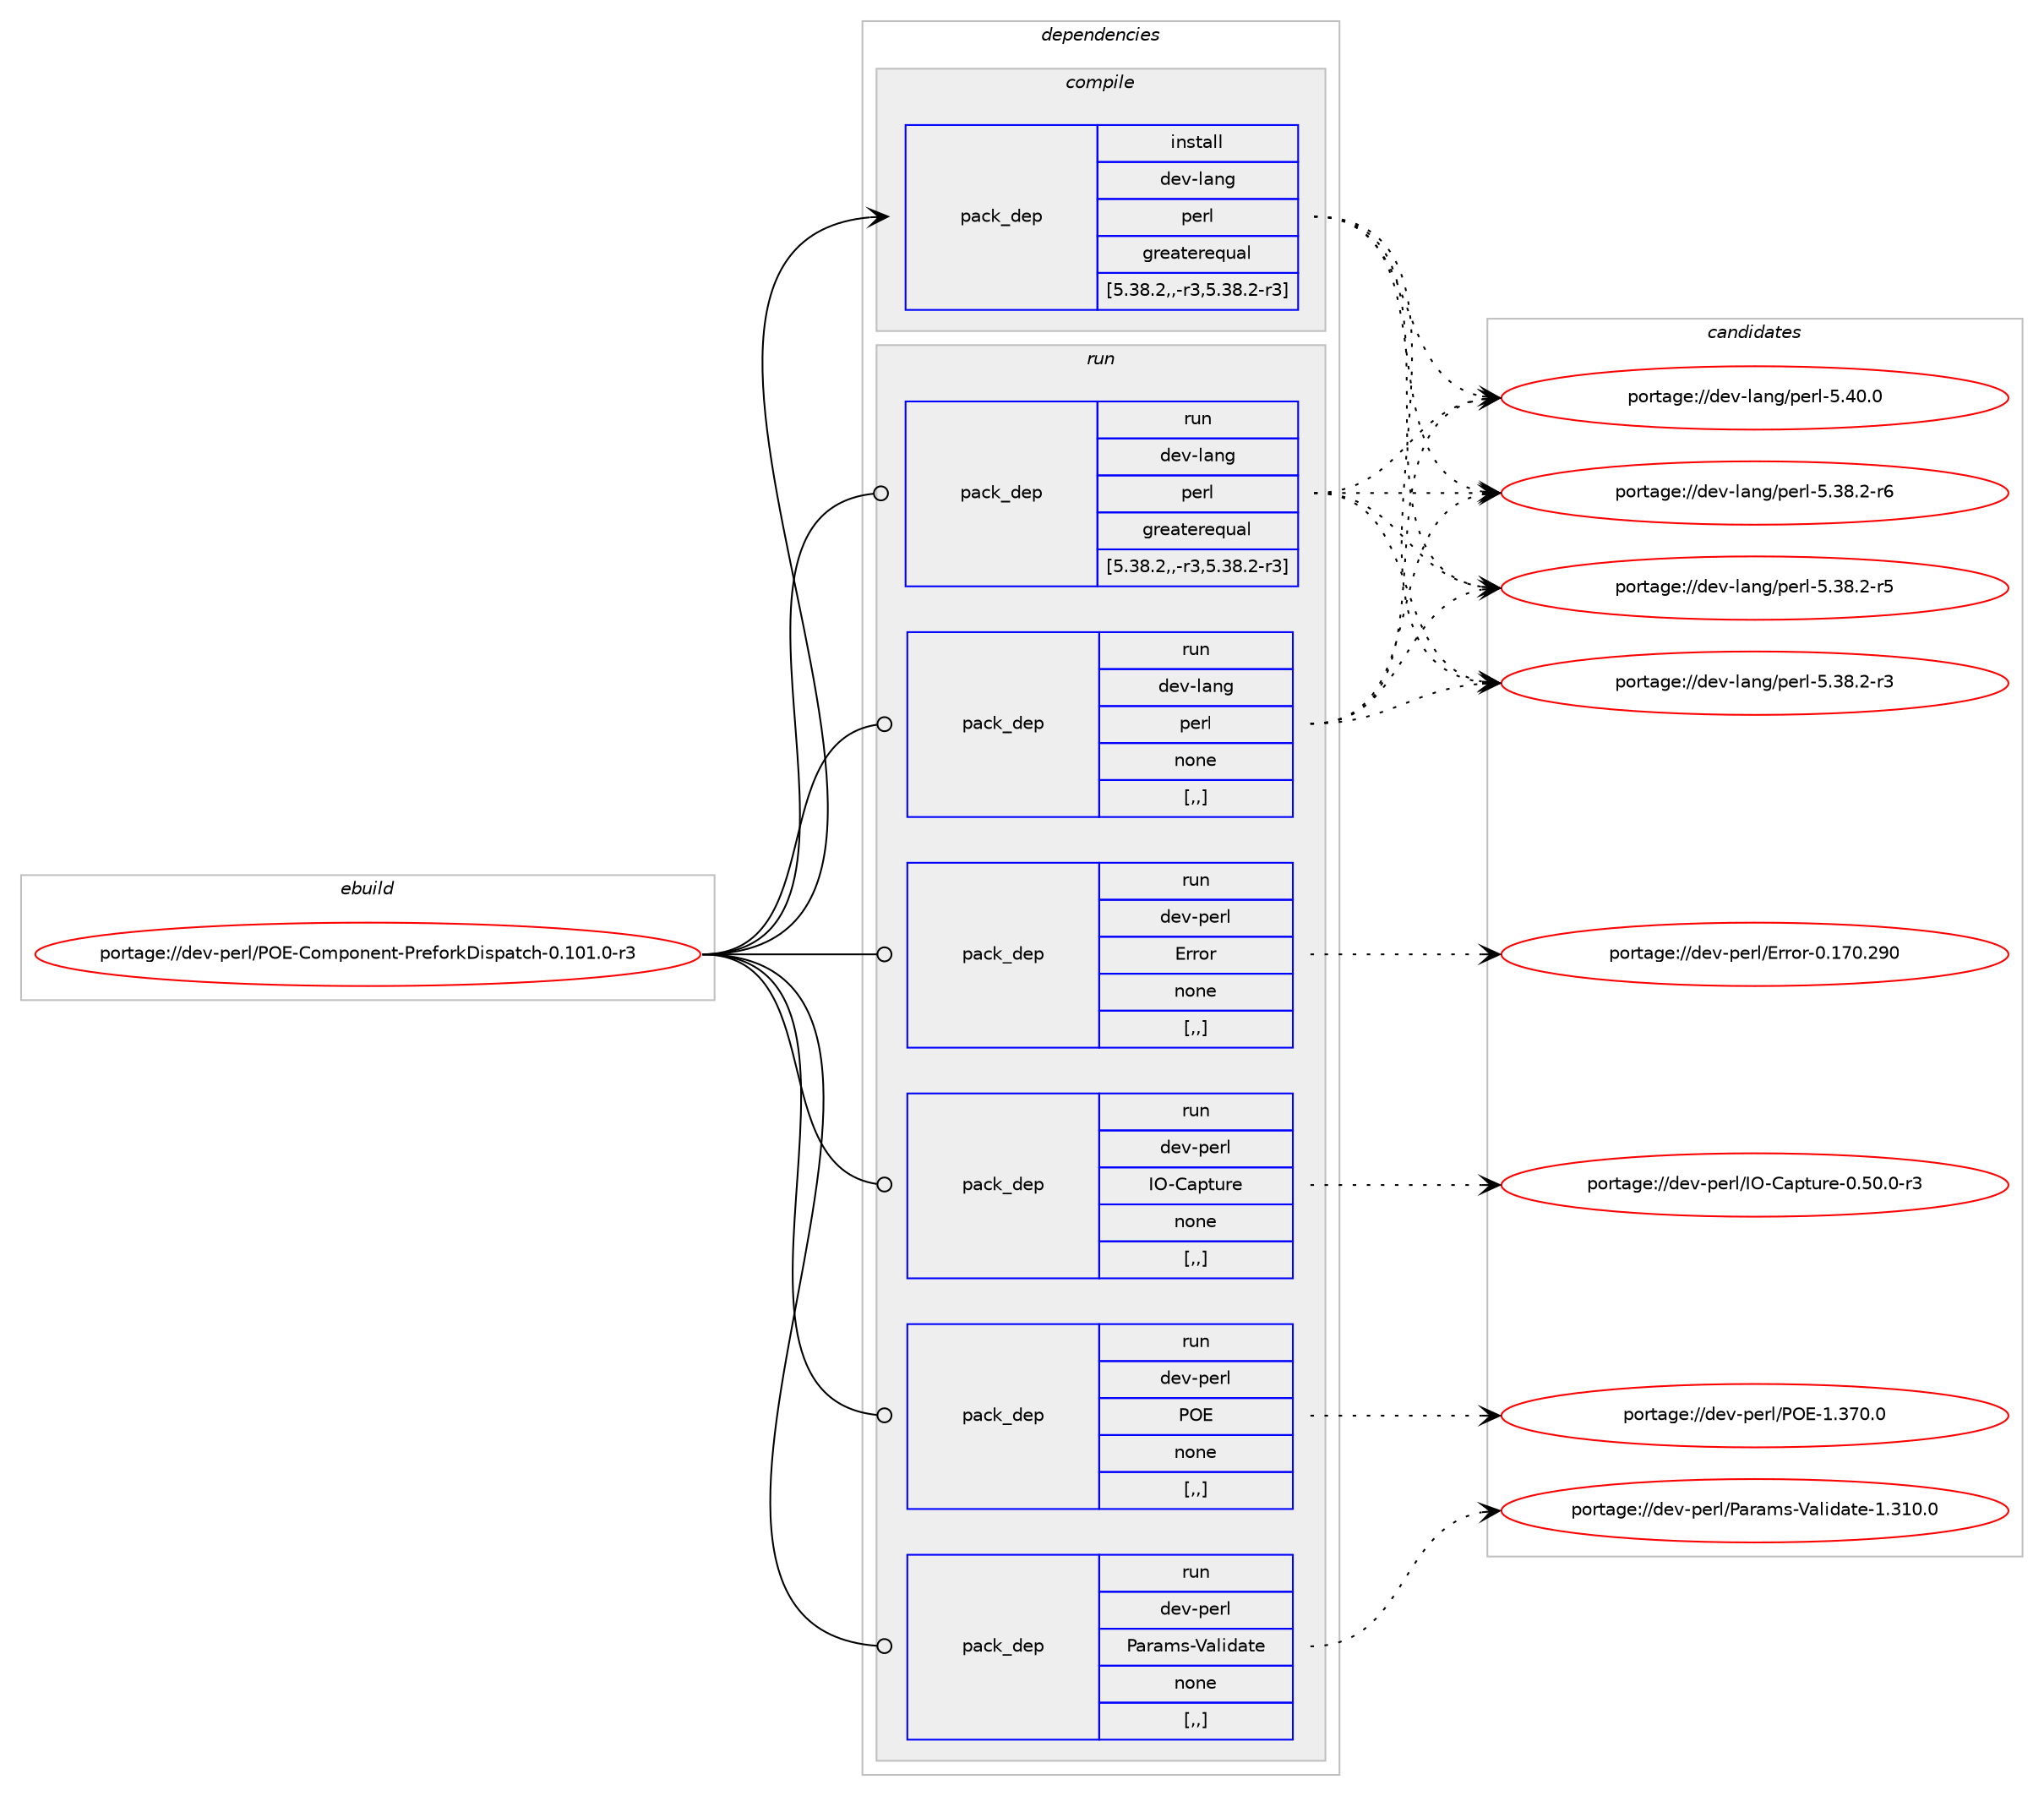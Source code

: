 digraph prolog {

# *************
# Graph options
# *************

newrank=true;
concentrate=true;
compound=true;
graph [rankdir=LR,fontname=Helvetica,fontsize=10,ranksep=1.5];#, ranksep=2.5, nodesep=0.2];
edge  [arrowhead=vee];
node  [fontname=Helvetica,fontsize=10];

# **********
# The ebuild
# **********

subgraph cluster_leftcol {
color=gray;
label=<<i>ebuild</i>>;
id [label="portage://dev-perl/POE-Component-PreforkDispatch-0.101.0-r3", color=red, width=4, href="../dev-perl/POE-Component-PreforkDispatch-0.101.0-r3.svg"];
}

# ****************
# The dependencies
# ****************

subgraph cluster_midcol {
color=gray;
label=<<i>dependencies</i>>;
subgraph cluster_compile {
fillcolor="#eeeeee";
style=filled;
label=<<i>compile</i>>;
subgraph pack464431 {
dependency629509 [label=<<TABLE BORDER="0" CELLBORDER="1" CELLSPACING="0" CELLPADDING="4" WIDTH="220"><TR><TD ROWSPAN="6" CELLPADDING="30">pack_dep</TD></TR><TR><TD WIDTH="110">install</TD></TR><TR><TD>dev-lang</TD></TR><TR><TD>perl</TD></TR><TR><TD>greaterequal</TD></TR><TR><TD>[5.38.2,,-r3,5.38.2-r3]</TD></TR></TABLE>>, shape=none, color=blue];
}
id:e -> dependency629509:w [weight=20,style="solid",arrowhead="vee"];
}
subgraph cluster_compileandrun {
fillcolor="#eeeeee";
style=filled;
label=<<i>compile and run</i>>;
}
subgraph cluster_run {
fillcolor="#eeeeee";
style=filled;
label=<<i>run</i>>;
subgraph pack464432 {
dependency629510 [label=<<TABLE BORDER="0" CELLBORDER="1" CELLSPACING="0" CELLPADDING="4" WIDTH="220"><TR><TD ROWSPAN="6" CELLPADDING="30">pack_dep</TD></TR><TR><TD WIDTH="110">run</TD></TR><TR><TD>dev-lang</TD></TR><TR><TD>perl</TD></TR><TR><TD>greaterequal</TD></TR><TR><TD>[5.38.2,,-r3,5.38.2-r3]</TD></TR></TABLE>>, shape=none, color=blue];
}
id:e -> dependency629510:w [weight=20,style="solid",arrowhead="odot"];
subgraph pack464433 {
dependency629511 [label=<<TABLE BORDER="0" CELLBORDER="1" CELLSPACING="0" CELLPADDING="4" WIDTH="220"><TR><TD ROWSPAN="6" CELLPADDING="30">pack_dep</TD></TR><TR><TD WIDTH="110">run</TD></TR><TR><TD>dev-lang</TD></TR><TR><TD>perl</TD></TR><TR><TD>none</TD></TR><TR><TD>[,,]</TD></TR></TABLE>>, shape=none, color=blue];
}
id:e -> dependency629511:w [weight=20,style="solid",arrowhead="odot"];
subgraph pack464434 {
dependency629512 [label=<<TABLE BORDER="0" CELLBORDER="1" CELLSPACING="0" CELLPADDING="4" WIDTH="220"><TR><TD ROWSPAN="6" CELLPADDING="30">pack_dep</TD></TR><TR><TD WIDTH="110">run</TD></TR><TR><TD>dev-perl</TD></TR><TR><TD>Error</TD></TR><TR><TD>none</TD></TR><TR><TD>[,,]</TD></TR></TABLE>>, shape=none, color=blue];
}
id:e -> dependency629512:w [weight=20,style="solid",arrowhead="odot"];
subgraph pack464435 {
dependency629513 [label=<<TABLE BORDER="0" CELLBORDER="1" CELLSPACING="0" CELLPADDING="4" WIDTH="220"><TR><TD ROWSPAN="6" CELLPADDING="30">pack_dep</TD></TR><TR><TD WIDTH="110">run</TD></TR><TR><TD>dev-perl</TD></TR><TR><TD>IO-Capture</TD></TR><TR><TD>none</TD></TR><TR><TD>[,,]</TD></TR></TABLE>>, shape=none, color=blue];
}
id:e -> dependency629513:w [weight=20,style="solid",arrowhead="odot"];
subgraph pack464436 {
dependency629514 [label=<<TABLE BORDER="0" CELLBORDER="1" CELLSPACING="0" CELLPADDING="4" WIDTH="220"><TR><TD ROWSPAN="6" CELLPADDING="30">pack_dep</TD></TR><TR><TD WIDTH="110">run</TD></TR><TR><TD>dev-perl</TD></TR><TR><TD>POE</TD></TR><TR><TD>none</TD></TR><TR><TD>[,,]</TD></TR></TABLE>>, shape=none, color=blue];
}
id:e -> dependency629514:w [weight=20,style="solid",arrowhead="odot"];
subgraph pack464437 {
dependency629515 [label=<<TABLE BORDER="0" CELLBORDER="1" CELLSPACING="0" CELLPADDING="4" WIDTH="220"><TR><TD ROWSPAN="6" CELLPADDING="30">pack_dep</TD></TR><TR><TD WIDTH="110">run</TD></TR><TR><TD>dev-perl</TD></TR><TR><TD>Params-Validate</TD></TR><TR><TD>none</TD></TR><TR><TD>[,,]</TD></TR></TABLE>>, shape=none, color=blue];
}
id:e -> dependency629515:w [weight=20,style="solid",arrowhead="odot"];
}
}

# **************
# The candidates
# **************

subgraph cluster_choices {
rank=same;
color=gray;
label=<<i>candidates</i>>;

subgraph choice464431 {
color=black;
nodesep=1;
choice10010111845108971101034711210111410845534652484648 [label="portage://dev-lang/perl-5.40.0", color=red, width=4,href="../dev-lang/perl-5.40.0.svg"];
choice100101118451089711010347112101114108455346515646504511454 [label="portage://dev-lang/perl-5.38.2-r6", color=red, width=4,href="../dev-lang/perl-5.38.2-r6.svg"];
choice100101118451089711010347112101114108455346515646504511453 [label="portage://dev-lang/perl-5.38.2-r5", color=red, width=4,href="../dev-lang/perl-5.38.2-r5.svg"];
choice100101118451089711010347112101114108455346515646504511451 [label="portage://dev-lang/perl-5.38.2-r3", color=red, width=4,href="../dev-lang/perl-5.38.2-r3.svg"];
dependency629509:e -> choice10010111845108971101034711210111410845534652484648:w [style=dotted,weight="100"];
dependency629509:e -> choice100101118451089711010347112101114108455346515646504511454:w [style=dotted,weight="100"];
dependency629509:e -> choice100101118451089711010347112101114108455346515646504511453:w [style=dotted,weight="100"];
dependency629509:e -> choice100101118451089711010347112101114108455346515646504511451:w [style=dotted,weight="100"];
}
subgraph choice464432 {
color=black;
nodesep=1;
choice10010111845108971101034711210111410845534652484648 [label="portage://dev-lang/perl-5.40.0", color=red, width=4,href="../dev-lang/perl-5.40.0.svg"];
choice100101118451089711010347112101114108455346515646504511454 [label="portage://dev-lang/perl-5.38.2-r6", color=red, width=4,href="../dev-lang/perl-5.38.2-r6.svg"];
choice100101118451089711010347112101114108455346515646504511453 [label="portage://dev-lang/perl-5.38.2-r5", color=red, width=4,href="../dev-lang/perl-5.38.2-r5.svg"];
choice100101118451089711010347112101114108455346515646504511451 [label="portage://dev-lang/perl-5.38.2-r3", color=red, width=4,href="../dev-lang/perl-5.38.2-r3.svg"];
dependency629510:e -> choice10010111845108971101034711210111410845534652484648:w [style=dotted,weight="100"];
dependency629510:e -> choice100101118451089711010347112101114108455346515646504511454:w [style=dotted,weight="100"];
dependency629510:e -> choice100101118451089711010347112101114108455346515646504511453:w [style=dotted,weight="100"];
dependency629510:e -> choice100101118451089711010347112101114108455346515646504511451:w [style=dotted,weight="100"];
}
subgraph choice464433 {
color=black;
nodesep=1;
choice10010111845108971101034711210111410845534652484648 [label="portage://dev-lang/perl-5.40.0", color=red, width=4,href="../dev-lang/perl-5.40.0.svg"];
choice100101118451089711010347112101114108455346515646504511454 [label="portage://dev-lang/perl-5.38.2-r6", color=red, width=4,href="../dev-lang/perl-5.38.2-r6.svg"];
choice100101118451089711010347112101114108455346515646504511453 [label="portage://dev-lang/perl-5.38.2-r5", color=red, width=4,href="../dev-lang/perl-5.38.2-r5.svg"];
choice100101118451089711010347112101114108455346515646504511451 [label="portage://dev-lang/perl-5.38.2-r3", color=red, width=4,href="../dev-lang/perl-5.38.2-r3.svg"];
dependency629511:e -> choice10010111845108971101034711210111410845534652484648:w [style=dotted,weight="100"];
dependency629511:e -> choice100101118451089711010347112101114108455346515646504511454:w [style=dotted,weight="100"];
dependency629511:e -> choice100101118451089711010347112101114108455346515646504511453:w [style=dotted,weight="100"];
dependency629511:e -> choice100101118451089711010347112101114108455346515646504511451:w [style=dotted,weight="100"];
}
subgraph choice464434 {
color=black;
nodesep=1;
choice10010111845112101114108476911411411111445484649554846505748 [label="portage://dev-perl/Error-0.170.290", color=red, width=4,href="../dev-perl/Error-0.170.290.svg"];
dependency629512:e -> choice10010111845112101114108476911411411111445484649554846505748:w [style=dotted,weight="100"];
}
subgraph choice464435 {
color=black;
nodesep=1;
choice10010111845112101114108477379456797112116117114101454846534846484511451 [label="portage://dev-perl/IO-Capture-0.50.0-r3", color=red, width=4,href="../dev-perl/IO-Capture-0.50.0-r3.svg"];
dependency629513:e -> choice10010111845112101114108477379456797112116117114101454846534846484511451:w [style=dotted,weight="100"];
}
subgraph choice464436 {
color=black;
nodesep=1;
choice10010111845112101114108478079694549465155484648 [label="portage://dev-perl/POE-1.370.0", color=red, width=4,href="../dev-perl/POE-1.370.0.svg"];
dependency629514:e -> choice10010111845112101114108478079694549465155484648:w [style=dotted,weight="100"];
}
subgraph choice464437 {
color=black;
nodesep=1;
choice1001011184511210111410847809711497109115458697108105100971161014549465149484648 [label="portage://dev-perl/Params-Validate-1.310.0", color=red, width=4,href="../dev-perl/Params-Validate-1.310.0.svg"];
dependency629515:e -> choice1001011184511210111410847809711497109115458697108105100971161014549465149484648:w [style=dotted,weight="100"];
}
}

}
